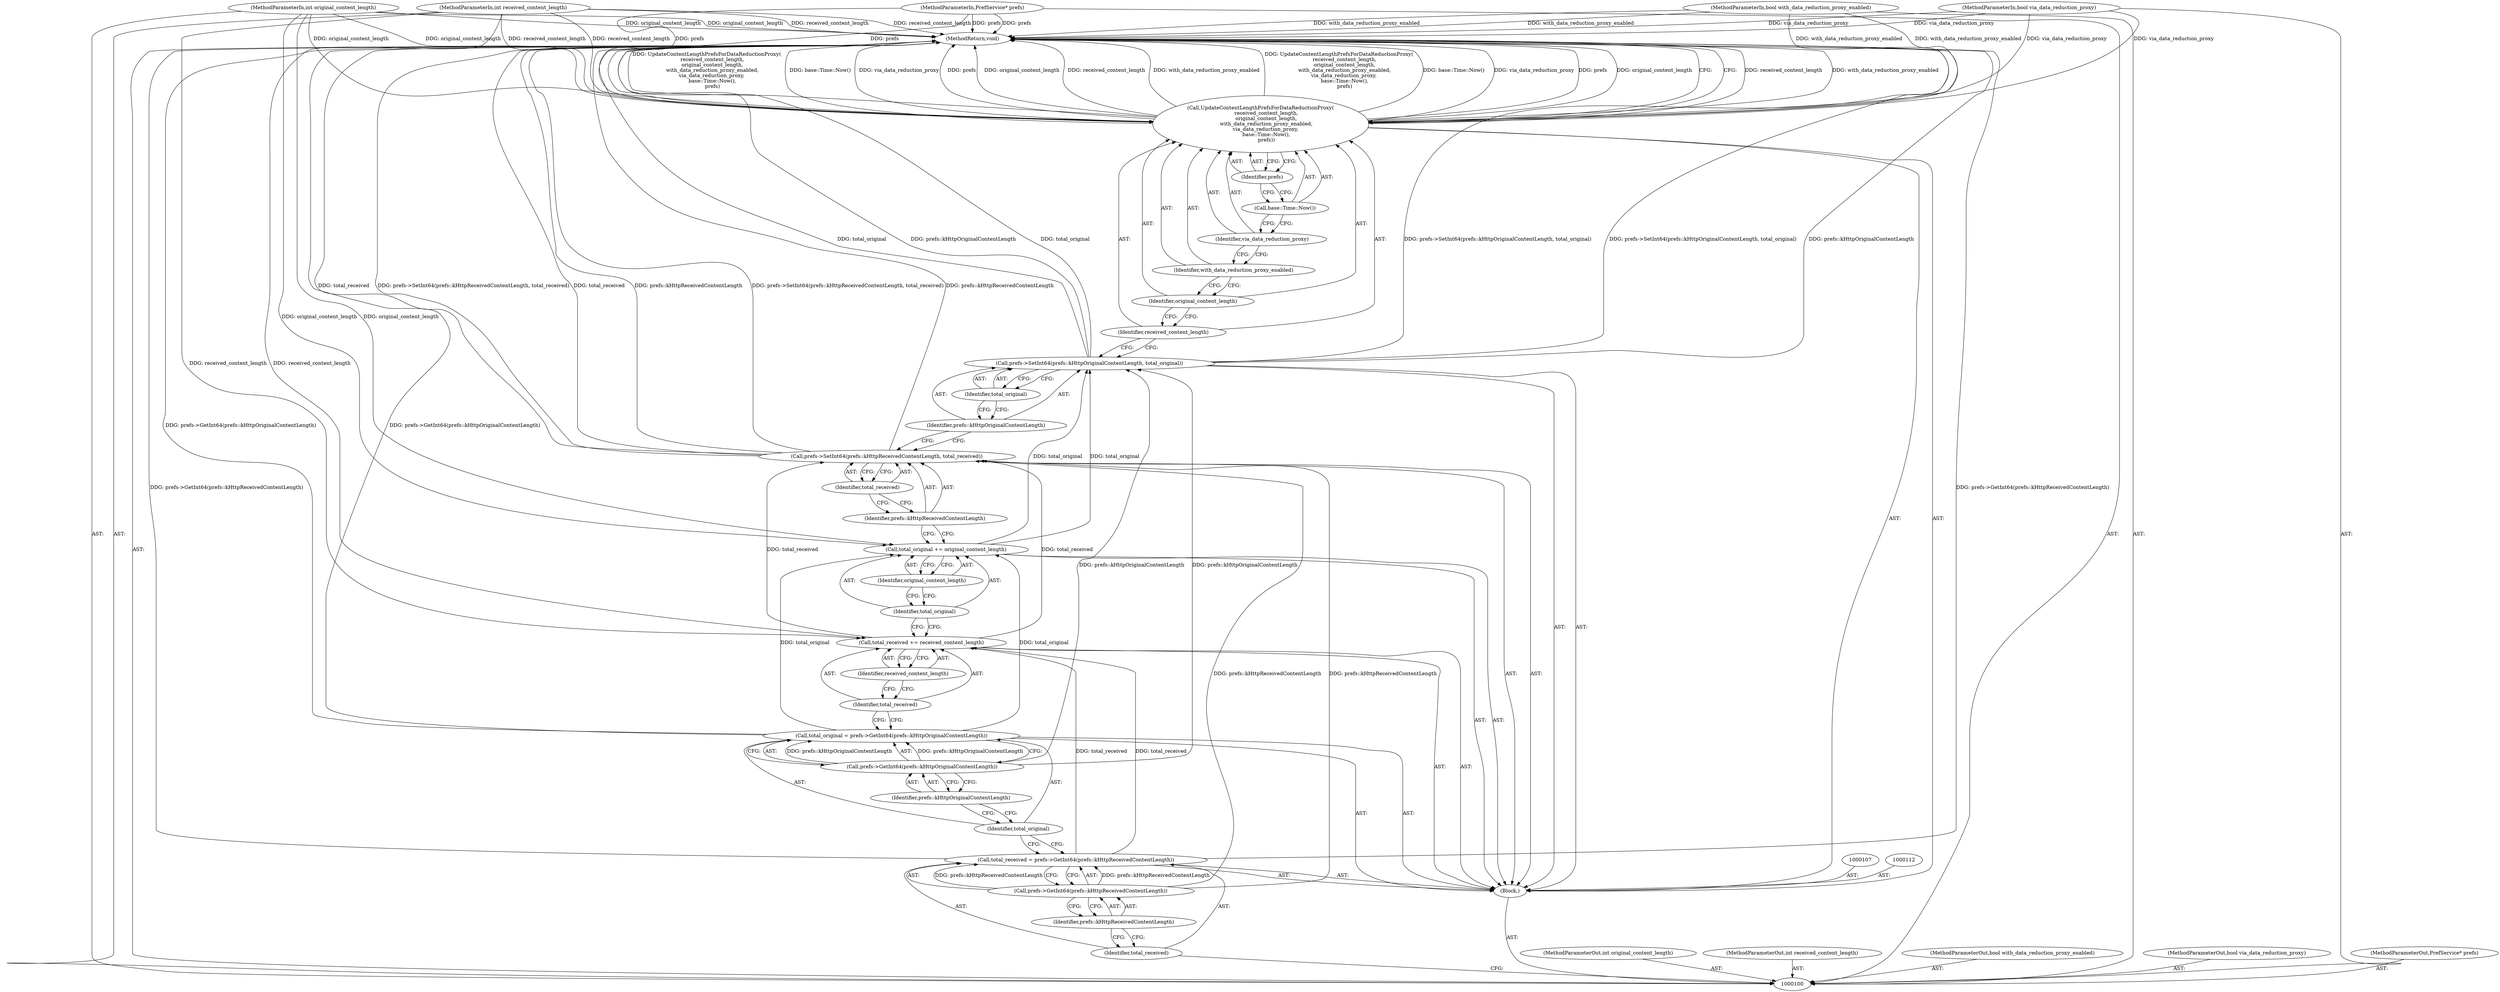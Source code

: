 digraph "1_Chrome_828eab2216a765dea92575c290421c115b8ad028_6" {
"1000136" [label="(MethodReturn,void)"];
"1000127" [label="(Identifier,prefs::kHttpOriginalContentLength)"];
"1000126" [label="(Call,prefs->SetInt64(prefs::kHttpOriginalContentLength, total_original))"];
"1000128" [label="(Identifier,total_original)"];
"1000129" [label="(Call,UpdateContentLengthPrefsForDataReductionProxy(\n       received_content_length,\n       original_content_length,\n       with_data_reduction_proxy_enabled,\n      via_data_reduction_proxy,\n       base::Time::Now(),\n       prefs))"];
"1000130" [label="(Identifier,received_content_length)"];
"1000131" [label="(Identifier,original_content_length)"];
"1000132" [label="(Identifier,with_data_reduction_proxy_enabled)"];
"1000133" [label="(Identifier,via_data_reduction_proxy)"];
"1000134" [label="(Call,base::Time::Now())"];
"1000135" [label="(Identifier,prefs)"];
"1000102" [label="(MethodParameterIn,int original_content_length)"];
"1000176" [label="(MethodParameterOut,int original_content_length)"];
"1000101" [label="(MethodParameterIn,int received_content_length)"];
"1000175" [label="(MethodParameterOut,int received_content_length)"];
"1000103" [label="(MethodParameterIn,bool with_data_reduction_proxy_enabled)"];
"1000177" [label="(MethodParameterOut,bool with_data_reduction_proxy_enabled)"];
"1000104" [label="(MethodParameterIn,bool via_data_reduction_proxy)"];
"1000178" [label="(MethodParameterOut,bool via_data_reduction_proxy)"];
"1000106" [label="(Block,)"];
"1000105" [label="(MethodParameterIn,PrefService* prefs)"];
"1000179" [label="(MethodParameterOut,PrefService* prefs)"];
"1000110" [label="(Call,prefs->GetInt64(prefs::kHttpReceivedContentLength))"];
"1000111" [label="(Identifier,prefs::kHttpReceivedContentLength)"];
"1000108" [label="(Call,total_received = prefs->GetInt64(prefs::kHttpReceivedContentLength))"];
"1000109" [label="(Identifier,total_received)"];
"1000115" [label="(Call,prefs->GetInt64(prefs::kHttpOriginalContentLength))"];
"1000116" [label="(Identifier,prefs::kHttpOriginalContentLength)"];
"1000113" [label="(Call,total_original = prefs->GetInt64(prefs::kHttpOriginalContentLength))"];
"1000114" [label="(Identifier,total_original)"];
"1000117" [label="(Call,total_received += received_content_length)"];
"1000118" [label="(Identifier,total_received)"];
"1000119" [label="(Identifier,received_content_length)"];
"1000120" [label="(Call,total_original += original_content_length)"];
"1000121" [label="(Identifier,total_original)"];
"1000122" [label="(Identifier,original_content_length)"];
"1000124" [label="(Identifier,prefs::kHttpReceivedContentLength)"];
"1000123" [label="(Call,prefs->SetInt64(prefs::kHttpReceivedContentLength, total_received))"];
"1000125" [label="(Identifier,total_received)"];
"1000136" -> "1000100"  [label="AST: "];
"1000136" -> "1000129"  [label="CFG: "];
"1000123" -> "1000136"  [label="DDG: total_received"];
"1000123" -> "1000136"  [label="DDG: prefs->SetInt64(prefs::kHttpReceivedContentLength, total_received)"];
"1000123" -> "1000136"  [label="DDG: prefs::kHttpReceivedContentLength"];
"1000104" -> "1000136"  [label="DDG: via_data_reduction_proxy"];
"1000105" -> "1000136"  [label="DDG: prefs"];
"1000113" -> "1000136"  [label="DDG: prefs->GetInt64(prefs::kHttpOriginalContentLength)"];
"1000126" -> "1000136"  [label="DDG: prefs::kHttpOriginalContentLength"];
"1000126" -> "1000136"  [label="DDG: total_original"];
"1000126" -> "1000136"  [label="DDG: prefs->SetInt64(prefs::kHttpOriginalContentLength, total_original)"];
"1000129" -> "1000136"  [label="DDG: received_content_length"];
"1000129" -> "1000136"  [label="DDG: with_data_reduction_proxy_enabled"];
"1000129" -> "1000136"  [label="DDG: UpdateContentLengthPrefsForDataReductionProxy(\n       received_content_length,\n       original_content_length,\n       with_data_reduction_proxy_enabled,\n      via_data_reduction_proxy,\n       base::Time::Now(),\n       prefs)"];
"1000129" -> "1000136"  [label="DDG: base::Time::Now()"];
"1000129" -> "1000136"  [label="DDG: via_data_reduction_proxy"];
"1000129" -> "1000136"  [label="DDG: prefs"];
"1000129" -> "1000136"  [label="DDG: original_content_length"];
"1000103" -> "1000136"  [label="DDG: with_data_reduction_proxy_enabled"];
"1000102" -> "1000136"  [label="DDG: original_content_length"];
"1000101" -> "1000136"  [label="DDG: received_content_length"];
"1000108" -> "1000136"  [label="DDG: prefs->GetInt64(prefs::kHttpReceivedContentLength)"];
"1000127" -> "1000126"  [label="AST: "];
"1000127" -> "1000123"  [label="CFG: "];
"1000128" -> "1000127"  [label="CFG: "];
"1000126" -> "1000106"  [label="AST: "];
"1000126" -> "1000128"  [label="CFG: "];
"1000127" -> "1000126"  [label="AST: "];
"1000128" -> "1000126"  [label="AST: "];
"1000130" -> "1000126"  [label="CFG: "];
"1000126" -> "1000136"  [label="DDG: prefs::kHttpOriginalContentLength"];
"1000126" -> "1000136"  [label="DDG: total_original"];
"1000126" -> "1000136"  [label="DDG: prefs->SetInt64(prefs::kHttpOriginalContentLength, total_original)"];
"1000115" -> "1000126"  [label="DDG: prefs::kHttpOriginalContentLength"];
"1000120" -> "1000126"  [label="DDG: total_original"];
"1000128" -> "1000126"  [label="AST: "];
"1000128" -> "1000127"  [label="CFG: "];
"1000126" -> "1000128"  [label="CFG: "];
"1000129" -> "1000106"  [label="AST: "];
"1000129" -> "1000135"  [label="CFG: "];
"1000130" -> "1000129"  [label="AST: "];
"1000131" -> "1000129"  [label="AST: "];
"1000132" -> "1000129"  [label="AST: "];
"1000133" -> "1000129"  [label="AST: "];
"1000134" -> "1000129"  [label="AST: "];
"1000135" -> "1000129"  [label="AST: "];
"1000136" -> "1000129"  [label="CFG: "];
"1000129" -> "1000136"  [label="DDG: received_content_length"];
"1000129" -> "1000136"  [label="DDG: with_data_reduction_proxy_enabled"];
"1000129" -> "1000136"  [label="DDG: UpdateContentLengthPrefsForDataReductionProxy(\n       received_content_length,\n       original_content_length,\n       with_data_reduction_proxy_enabled,\n      via_data_reduction_proxy,\n       base::Time::Now(),\n       prefs)"];
"1000129" -> "1000136"  [label="DDG: base::Time::Now()"];
"1000129" -> "1000136"  [label="DDG: via_data_reduction_proxy"];
"1000129" -> "1000136"  [label="DDG: prefs"];
"1000129" -> "1000136"  [label="DDG: original_content_length"];
"1000101" -> "1000129"  [label="DDG: received_content_length"];
"1000102" -> "1000129"  [label="DDG: original_content_length"];
"1000103" -> "1000129"  [label="DDG: with_data_reduction_proxy_enabled"];
"1000104" -> "1000129"  [label="DDG: via_data_reduction_proxy"];
"1000105" -> "1000129"  [label="DDG: prefs"];
"1000130" -> "1000129"  [label="AST: "];
"1000130" -> "1000126"  [label="CFG: "];
"1000131" -> "1000130"  [label="CFG: "];
"1000131" -> "1000129"  [label="AST: "];
"1000131" -> "1000130"  [label="CFG: "];
"1000132" -> "1000131"  [label="CFG: "];
"1000132" -> "1000129"  [label="AST: "];
"1000132" -> "1000131"  [label="CFG: "];
"1000133" -> "1000132"  [label="CFG: "];
"1000133" -> "1000129"  [label="AST: "];
"1000133" -> "1000132"  [label="CFG: "];
"1000134" -> "1000133"  [label="CFG: "];
"1000134" -> "1000129"  [label="AST: "];
"1000134" -> "1000133"  [label="CFG: "];
"1000135" -> "1000134"  [label="CFG: "];
"1000135" -> "1000129"  [label="AST: "];
"1000135" -> "1000134"  [label="CFG: "];
"1000129" -> "1000135"  [label="CFG: "];
"1000102" -> "1000100"  [label="AST: "];
"1000102" -> "1000136"  [label="DDG: original_content_length"];
"1000102" -> "1000120"  [label="DDG: original_content_length"];
"1000102" -> "1000129"  [label="DDG: original_content_length"];
"1000176" -> "1000100"  [label="AST: "];
"1000101" -> "1000100"  [label="AST: "];
"1000101" -> "1000136"  [label="DDG: received_content_length"];
"1000101" -> "1000117"  [label="DDG: received_content_length"];
"1000101" -> "1000129"  [label="DDG: received_content_length"];
"1000175" -> "1000100"  [label="AST: "];
"1000103" -> "1000100"  [label="AST: "];
"1000103" -> "1000136"  [label="DDG: with_data_reduction_proxy_enabled"];
"1000103" -> "1000129"  [label="DDG: with_data_reduction_proxy_enabled"];
"1000177" -> "1000100"  [label="AST: "];
"1000104" -> "1000100"  [label="AST: "];
"1000104" -> "1000136"  [label="DDG: via_data_reduction_proxy"];
"1000104" -> "1000129"  [label="DDG: via_data_reduction_proxy"];
"1000178" -> "1000100"  [label="AST: "];
"1000106" -> "1000100"  [label="AST: "];
"1000107" -> "1000106"  [label="AST: "];
"1000108" -> "1000106"  [label="AST: "];
"1000112" -> "1000106"  [label="AST: "];
"1000113" -> "1000106"  [label="AST: "];
"1000117" -> "1000106"  [label="AST: "];
"1000120" -> "1000106"  [label="AST: "];
"1000123" -> "1000106"  [label="AST: "];
"1000126" -> "1000106"  [label="AST: "];
"1000129" -> "1000106"  [label="AST: "];
"1000105" -> "1000100"  [label="AST: "];
"1000105" -> "1000136"  [label="DDG: prefs"];
"1000105" -> "1000129"  [label="DDG: prefs"];
"1000179" -> "1000100"  [label="AST: "];
"1000110" -> "1000108"  [label="AST: "];
"1000110" -> "1000111"  [label="CFG: "];
"1000111" -> "1000110"  [label="AST: "];
"1000108" -> "1000110"  [label="CFG: "];
"1000110" -> "1000108"  [label="DDG: prefs::kHttpReceivedContentLength"];
"1000110" -> "1000123"  [label="DDG: prefs::kHttpReceivedContentLength"];
"1000111" -> "1000110"  [label="AST: "];
"1000111" -> "1000109"  [label="CFG: "];
"1000110" -> "1000111"  [label="CFG: "];
"1000108" -> "1000106"  [label="AST: "];
"1000108" -> "1000110"  [label="CFG: "];
"1000109" -> "1000108"  [label="AST: "];
"1000110" -> "1000108"  [label="AST: "];
"1000114" -> "1000108"  [label="CFG: "];
"1000108" -> "1000136"  [label="DDG: prefs->GetInt64(prefs::kHttpReceivedContentLength)"];
"1000110" -> "1000108"  [label="DDG: prefs::kHttpReceivedContentLength"];
"1000108" -> "1000117"  [label="DDG: total_received"];
"1000109" -> "1000108"  [label="AST: "];
"1000109" -> "1000100"  [label="CFG: "];
"1000111" -> "1000109"  [label="CFG: "];
"1000115" -> "1000113"  [label="AST: "];
"1000115" -> "1000116"  [label="CFG: "];
"1000116" -> "1000115"  [label="AST: "];
"1000113" -> "1000115"  [label="CFG: "];
"1000115" -> "1000113"  [label="DDG: prefs::kHttpOriginalContentLength"];
"1000115" -> "1000126"  [label="DDG: prefs::kHttpOriginalContentLength"];
"1000116" -> "1000115"  [label="AST: "];
"1000116" -> "1000114"  [label="CFG: "];
"1000115" -> "1000116"  [label="CFG: "];
"1000113" -> "1000106"  [label="AST: "];
"1000113" -> "1000115"  [label="CFG: "];
"1000114" -> "1000113"  [label="AST: "];
"1000115" -> "1000113"  [label="AST: "];
"1000118" -> "1000113"  [label="CFG: "];
"1000113" -> "1000136"  [label="DDG: prefs->GetInt64(prefs::kHttpOriginalContentLength)"];
"1000115" -> "1000113"  [label="DDG: prefs::kHttpOriginalContentLength"];
"1000113" -> "1000120"  [label="DDG: total_original"];
"1000114" -> "1000113"  [label="AST: "];
"1000114" -> "1000108"  [label="CFG: "];
"1000116" -> "1000114"  [label="CFG: "];
"1000117" -> "1000106"  [label="AST: "];
"1000117" -> "1000119"  [label="CFG: "];
"1000118" -> "1000117"  [label="AST: "];
"1000119" -> "1000117"  [label="AST: "];
"1000121" -> "1000117"  [label="CFG: "];
"1000101" -> "1000117"  [label="DDG: received_content_length"];
"1000108" -> "1000117"  [label="DDG: total_received"];
"1000117" -> "1000123"  [label="DDG: total_received"];
"1000118" -> "1000117"  [label="AST: "];
"1000118" -> "1000113"  [label="CFG: "];
"1000119" -> "1000118"  [label="CFG: "];
"1000119" -> "1000117"  [label="AST: "];
"1000119" -> "1000118"  [label="CFG: "];
"1000117" -> "1000119"  [label="CFG: "];
"1000120" -> "1000106"  [label="AST: "];
"1000120" -> "1000122"  [label="CFG: "];
"1000121" -> "1000120"  [label="AST: "];
"1000122" -> "1000120"  [label="AST: "];
"1000124" -> "1000120"  [label="CFG: "];
"1000102" -> "1000120"  [label="DDG: original_content_length"];
"1000113" -> "1000120"  [label="DDG: total_original"];
"1000120" -> "1000126"  [label="DDG: total_original"];
"1000121" -> "1000120"  [label="AST: "];
"1000121" -> "1000117"  [label="CFG: "];
"1000122" -> "1000121"  [label="CFG: "];
"1000122" -> "1000120"  [label="AST: "];
"1000122" -> "1000121"  [label="CFG: "];
"1000120" -> "1000122"  [label="CFG: "];
"1000124" -> "1000123"  [label="AST: "];
"1000124" -> "1000120"  [label="CFG: "];
"1000125" -> "1000124"  [label="CFG: "];
"1000123" -> "1000106"  [label="AST: "];
"1000123" -> "1000125"  [label="CFG: "];
"1000124" -> "1000123"  [label="AST: "];
"1000125" -> "1000123"  [label="AST: "];
"1000127" -> "1000123"  [label="CFG: "];
"1000123" -> "1000136"  [label="DDG: total_received"];
"1000123" -> "1000136"  [label="DDG: prefs->SetInt64(prefs::kHttpReceivedContentLength, total_received)"];
"1000123" -> "1000136"  [label="DDG: prefs::kHttpReceivedContentLength"];
"1000110" -> "1000123"  [label="DDG: prefs::kHttpReceivedContentLength"];
"1000117" -> "1000123"  [label="DDG: total_received"];
"1000125" -> "1000123"  [label="AST: "];
"1000125" -> "1000124"  [label="CFG: "];
"1000123" -> "1000125"  [label="CFG: "];
}
